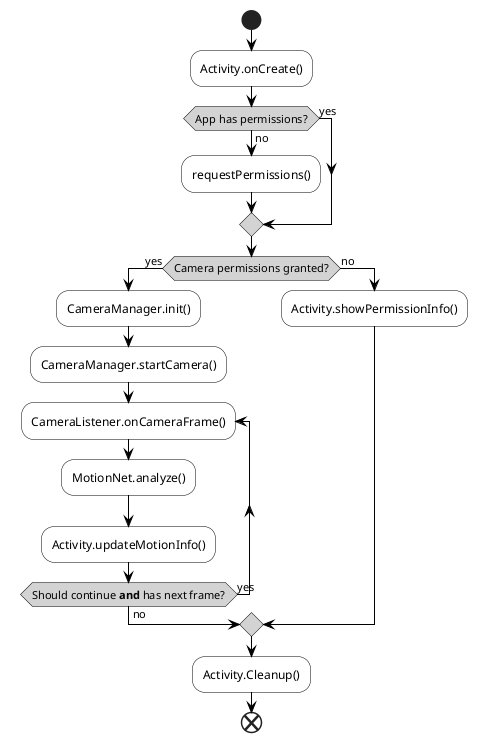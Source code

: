 @startuml

skinparam activity {
  BackgroundColor White
  BorderColor Black
  ArrowColor Black
  DiamondBackgroundColor LightGray
  DiamondBorderColor Black
}

start

:Activity.onCreate();
if (App has permissions?) then (yes)
else (no)
  :requestPermissions();
endif

if (Camera permissions granted?) then (yes)
  :CameraManager.init();
  :CameraManager.startCamera();
  repeat :CameraListener.onCameraFrame();
    :MotionNet.analyze();
    :Activity.updateMotionInfo();
  repeat while (Should continue **and** has next frame?) is (yes) not (no)
else (no)
  :Activity.showPermissionInfo();
endif

:Activity.Cleanup();
end

@enduml
